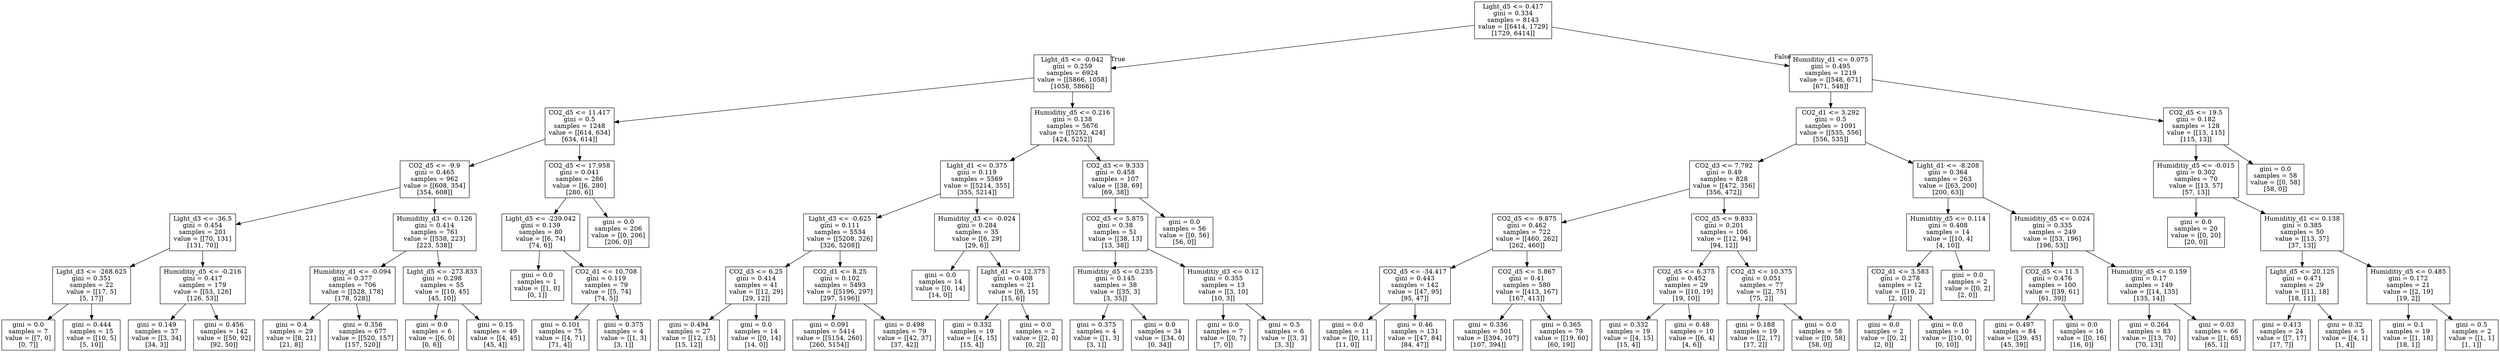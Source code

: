 digraph Tree {
node [shape=box] ;
0 [label="Light_d5 <= 0.417\ngini = 0.334\nsamples = 8143\nvalue = [[6414, 1729]\n[1729, 6414]]"] ;
1 [label="Light_d5 <= -0.042\ngini = 0.259\nsamples = 6924\nvalue = [[5866, 1058]\n[1058, 5866]]"] ;
0 -> 1 [labeldistance=2.5, labelangle=45, headlabel="True"] ;
2 [label="CO2_d5 <= 11.417\ngini = 0.5\nsamples = 1248\nvalue = [[614, 634]\n[634, 614]]"] ;
1 -> 2 ;
3 [label="CO2_d5 <= -9.9\ngini = 0.465\nsamples = 962\nvalue = [[608, 354]\n[354, 608]]"] ;
2 -> 3 ;
4 [label="Light_d3 <= -36.5\ngini = 0.454\nsamples = 201\nvalue = [[70, 131]\n[131, 70]]"] ;
3 -> 4 ;
5 [label="Light_d3 <= -268.625\ngini = 0.351\nsamples = 22\nvalue = [[17, 5]\n[5, 17]]"] ;
4 -> 5 ;
6 [label="gini = 0.0\nsamples = 7\nvalue = [[7, 0]\n[0, 7]]"] ;
5 -> 6 ;
7 [label="gini = 0.444\nsamples = 15\nvalue = [[10, 5]\n[5, 10]]"] ;
5 -> 7 ;
8 [label="Humiditiy_d5 <= -0.216\ngini = 0.417\nsamples = 179\nvalue = [[53, 126]\n[126, 53]]"] ;
4 -> 8 ;
9 [label="gini = 0.149\nsamples = 37\nvalue = [[3, 34]\n[34, 3]]"] ;
8 -> 9 ;
10 [label="gini = 0.456\nsamples = 142\nvalue = [[50, 92]\n[92, 50]]"] ;
8 -> 10 ;
11 [label="Humiditiy_d3 <= 0.126\ngini = 0.414\nsamples = 761\nvalue = [[538, 223]\n[223, 538]]"] ;
3 -> 11 ;
12 [label="Humiditiy_d1 <= -0.094\ngini = 0.377\nsamples = 706\nvalue = [[528, 178]\n[178, 528]]"] ;
11 -> 12 ;
13 [label="gini = 0.4\nsamples = 29\nvalue = [[8, 21]\n[21, 8]]"] ;
12 -> 13 ;
14 [label="gini = 0.356\nsamples = 677\nvalue = [[520, 157]\n[157, 520]]"] ;
12 -> 14 ;
15 [label="Light_d5 <= -273.833\ngini = 0.298\nsamples = 55\nvalue = [[10, 45]\n[45, 10]]"] ;
11 -> 15 ;
16 [label="gini = 0.0\nsamples = 6\nvalue = [[6, 0]\n[0, 6]]"] ;
15 -> 16 ;
17 [label="gini = 0.15\nsamples = 49\nvalue = [[4, 45]\n[45, 4]]"] ;
15 -> 17 ;
18 [label="CO2_d5 <= 17.958\ngini = 0.041\nsamples = 286\nvalue = [[6, 280]\n[280, 6]]"] ;
2 -> 18 ;
19 [label="Light_d5 <= -239.042\ngini = 0.139\nsamples = 80\nvalue = [[6, 74]\n[74, 6]]"] ;
18 -> 19 ;
20 [label="gini = 0.0\nsamples = 1\nvalue = [[1, 0]\n[0, 1]]"] ;
19 -> 20 ;
21 [label="CO2_d1 <= 10.708\ngini = 0.119\nsamples = 79\nvalue = [[5, 74]\n[74, 5]]"] ;
19 -> 21 ;
22 [label="gini = 0.101\nsamples = 75\nvalue = [[4, 71]\n[71, 4]]"] ;
21 -> 22 ;
23 [label="gini = 0.375\nsamples = 4\nvalue = [[1, 3]\n[3, 1]]"] ;
21 -> 23 ;
24 [label="gini = 0.0\nsamples = 206\nvalue = [[0, 206]\n[206, 0]]"] ;
18 -> 24 ;
25 [label="Humiditiy_d5 <= 0.216\ngini = 0.138\nsamples = 5676\nvalue = [[5252, 424]\n[424, 5252]]"] ;
1 -> 25 ;
26 [label="Light_d1 <= 0.375\ngini = 0.119\nsamples = 5569\nvalue = [[5214, 355]\n[355, 5214]]"] ;
25 -> 26 ;
27 [label="Light_d3 <= -0.625\ngini = 0.111\nsamples = 5534\nvalue = [[5208, 326]\n[326, 5208]]"] ;
26 -> 27 ;
28 [label="CO2_d3 <= 6.25\ngini = 0.414\nsamples = 41\nvalue = [[12, 29]\n[29, 12]]"] ;
27 -> 28 ;
29 [label="gini = 0.494\nsamples = 27\nvalue = [[12, 15]\n[15, 12]]"] ;
28 -> 29 ;
30 [label="gini = 0.0\nsamples = 14\nvalue = [[0, 14]\n[14, 0]]"] ;
28 -> 30 ;
31 [label="CO2_d1 <= 8.25\ngini = 0.102\nsamples = 5493\nvalue = [[5196, 297]\n[297, 5196]]"] ;
27 -> 31 ;
32 [label="gini = 0.091\nsamples = 5414\nvalue = [[5154, 260]\n[260, 5154]]"] ;
31 -> 32 ;
33 [label="gini = 0.498\nsamples = 79\nvalue = [[42, 37]\n[37, 42]]"] ;
31 -> 33 ;
34 [label="Humiditiy_d3 <= -0.024\ngini = 0.284\nsamples = 35\nvalue = [[6, 29]\n[29, 6]]"] ;
26 -> 34 ;
35 [label="gini = 0.0\nsamples = 14\nvalue = [[0, 14]\n[14, 0]]"] ;
34 -> 35 ;
36 [label="Light_d1 <= 12.375\ngini = 0.408\nsamples = 21\nvalue = [[6, 15]\n[15, 6]]"] ;
34 -> 36 ;
37 [label="gini = 0.332\nsamples = 19\nvalue = [[4, 15]\n[15, 4]]"] ;
36 -> 37 ;
38 [label="gini = 0.0\nsamples = 2\nvalue = [[2, 0]\n[0, 2]]"] ;
36 -> 38 ;
39 [label="CO2_d3 <= 9.333\ngini = 0.458\nsamples = 107\nvalue = [[38, 69]\n[69, 38]]"] ;
25 -> 39 ;
40 [label="CO2_d5 <= 5.875\ngini = 0.38\nsamples = 51\nvalue = [[38, 13]\n[13, 38]]"] ;
39 -> 40 ;
41 [label="Humiditiy_d5 <= 0.235\ngini = 0.145\nsamples = 38\nvalue = [[35, 3]\n[3, 35]]"] ;
40 -> 41 ;
42 [label="gini = 0.375\nsamples = 4\nvalue = [[1, 3]\n[3, 1]]"] ;
41 -> 42 ;
43 [label="gini = 0.0\nsamples = 34\nvalue = [[34, 0]\n[0, 34]]"] ;
41 -> 43 ;
44 [label="Humiditiy_d3 <= 0.12\ngini = 0.355\nsamples = 13\nvalue = [[3, 10]\n[10, 3]]"] ;
40 -> 44 ;
45 [label="gini = 0.0\nsamples = 7\nvalue = [[0, 7]\n[7, 0]]"] ;
44 -> 45 ;
46 [label="gini = 0.5\nsamples = 6\nvalue = [[3, 3]\n[3, 3]]"] ;
44 -> 46 ;
47 [label="gini = 0.0\nsamples = 56\nvalue = [[0, 56]\n[56, 0]]"] ;
39 -> 47 ;
48 [label="Humiditiy_d1 <= 0.075\ngini = 0.495\nsamples = 1219\nvalue = [[548, 671]\n[671, 548]]"] ;
0 -> 48 [labeldistance=2.5, labelangle=-45, headlabel="False"] ;
49 [label="CO2_d1 <= 3.292\ngini = 0.5\nsamples = 1091\nvalue = [[535, 556]\n[556, 535]]"] ;
48 -> 49 ;
50 [label="CO2_d3 <= 7.792\ngini = 0.49\nsamples = 828\nvalue = [[472, 356]\n[356, 472]]"] ;
49 -> 50 ;
51 [label="CO2_d5 <= -9.875\ngini = 0.462\nsamples = 722\nvalue = [[460, 262]\n[262, 460]]"] ;
50 -> 51 ;
52 [label="CO2_d5 <= -34.417\ngini = 0.443\nsamples = 142\nvalue = [[47, 95]\n[95, 47]]"] ;
51 -> 52 ;
53 [label="gini = 0.0\nsamples = 11\nvalue = [[0, 11]\n[11, 0]]"] ;
52 -> 53 ;
54 [label="gini = 0.46\nsamples = 131\nvalue = [[47, 84]\n[84, 47]]"] ;
52 -> 54 ;
55 [label="CO2_d5 <= 5.867\ngini = 0.41\nsamples = 580\nvalue = [[413, 167]\n[167, 413]]"] ;
51 -> 55 ;
56 [label="gini = 0.336\nsamples = 501\nvalue = [[394, 107]\n[107, 394]]"] ;
55 -> 56 ;
57 [label="gini = 0.365\nsamples = 79\nvalue = [[19, 60]\n[60, 19]]"] ;
55 -> 57 ;
58 [label="CO2_d5 <= 9.833\ngini = 0.201\nsamples = 106\nvalue = [[12, 94]\n[94, 12]]"] ;
50 -> 58 ;
59 [label="CO2_d5 <= 6.375\ngini = 0.452\nsamples = 29\nvalue = [[10, 19]\n[19, 10]]"] ;
58 -> 59 ;
60 [label="gini = 0.332\nsamples = 19\nvalue = [[4, 15]\n[15, 4]]"] ;
59 -> 60 ;
61 [label="gini = 0.48\nsamples = 10\nvalue = [[6, 4]\n[4, 6]]"] ;
59 -> 61 ;
62 [label="CO2_d3 <= 10.375\ngini = 0.051\nsamples = 77\nvalue = [[2, 75]\n[75, 2]]"] ;
58 -> 62 ;
63 [label="gini = 0.188\nsamples = 19\nvalue = [[2, 17]\n[17, 2]]"] ;
62 -> 63 ;
64 [label="gini = 0.0\nsamples = 58\nvalue = [[0, 58]\n[58, 0]]"] ;
62 -> 64 ;
65 [label="Light_d1 <= -8.208\ngini = 0.364\nsamples = 263\nvalue = [[63, 200]\n[200, 63]]"] ;
49 -> 65 ;
66 [label="Humiditiy_d5 <= 0.114\ngini = 0.408\nsamples = 14\nvalue = [[10, 4]\n[4, 10]]"] ;
65 -> 66 ;
67 [label="CO2_d1 <= 3.583\ngini = 0.278\nsamples = 12\nvalue = [[10, 2]\n[2, 10]]"] ;
66 -> 67 ;
68 [label="gini = 0.0\nsamples = 2\nvalue = [[0, 2]\n[2, 0]]"] ;
67 -> 68 ;
69 [label="gini = 0.0\nsamples = 10\nvalue = [[10, 0]\n[0, 10]]"] ;
67 -> 69 ;
70 [label="gini = 0.0\nsamples = 2\nvalue = [[0, 2]\n[2, 0]]"] ;
66 -> 70 ;
71 [label="Humiditiy_d5 <= 0.024\ngini = 0.335\nsamples = 249\nvalue = [[53, 196]\n[196, 53]]"] ;
65 -> 71 ;
72 [label="CO2_d5 <= 11.5\ngini = 0.476\nsamples = 100\nvalue = [[39, 61]\n[61, 39]]"] ;
71 -> 72 ;
73 [label="gini = 0.497\nsamples = 84\nvalue = [[39, 45]\n[45, 39]]"] ;
72 -> 73 ;
74 [label="gini = 0.0\nsamples = 16\nvalue = [[0, 16]\n[16, 0]]"] ;
72 -> 74 ;
75 [label="Humiditiy_d5 <= 0.159\ngini = 0.17\nsamples = 149\nvalue = [[14, 135]\n[135, 14]]"] ;
71 -> 75 ;
76 [label="gini = 0.264\nsamples = 83\nvalue = [[13, 70]\n[70, 13]]"] ;
75 -> 76 ;
77 [label="gini = 0.03\nsamples = 66\nvalue = [[1, 65]\n[65, 1]]"] ;
75 -> 77 ;
78 [label="CO2_d5 <= 19.5\ngini = 0.182\nsamples = 128\nvalue = [[13, 115]\n[115, 13]]"] ;
48 -> 78 ;
79 [label="Humiditiy_d5 <= -0.015\ngini = 0.302\nsamples = 70\nvalue = [[13, 57]\n[57, 13]]"] ;
78 -> 79 ;
80 [label="gini = 0.0\nsamples = 20\nvalue = [[0, 20]\n[20, 0]]"] ;
79 -> 80 ;
81 [label="Humiditiy_d1 <= 0.138\ngini = 0.385\nsamples = 50\nvalue = [[13, 37]\n[37, 13]]"] ;
79 -> 81 ;
82 [label="Light_d5 <= 20.125\ngini = 0.471\nsamples = 29\nvalue = [[11, 18]\n[18, 11]]"] ;
81 -> 82 ;
83 [label="gini = 0.413\nsamples = 24\nvalue = [[7, 17]\n[17, 7]]"] ;
82 -> 83 ;
84 [label="gini = 0.32\nsamples = 5\nvalue = [[4, 1]\n[1, 4]]"] ;
82 -> 84 ;
85 [label="Humiditiy_d5 <= 0.485\ngini = 0.172\nsamples = 21\nvalue = [[2, 19]\n[19, 2]]"] ;
81 -> 85 ;
86 [label="gini = 0.1\nsamples = 19\nvalue = [[1, 18]\n[18, 1]]"] ;
85 -> 86 ;
87 [label="gini = 0.5\nsamples = 2\nvalue = [[1, 1]\n[1, 1]]"] ;
85 -> 87 ;
88 [label="gini = 0.0\nsamples = 58\nvalue = [[0, 58]\n[58, 0]]"] ;
78 -> 88 ;
}